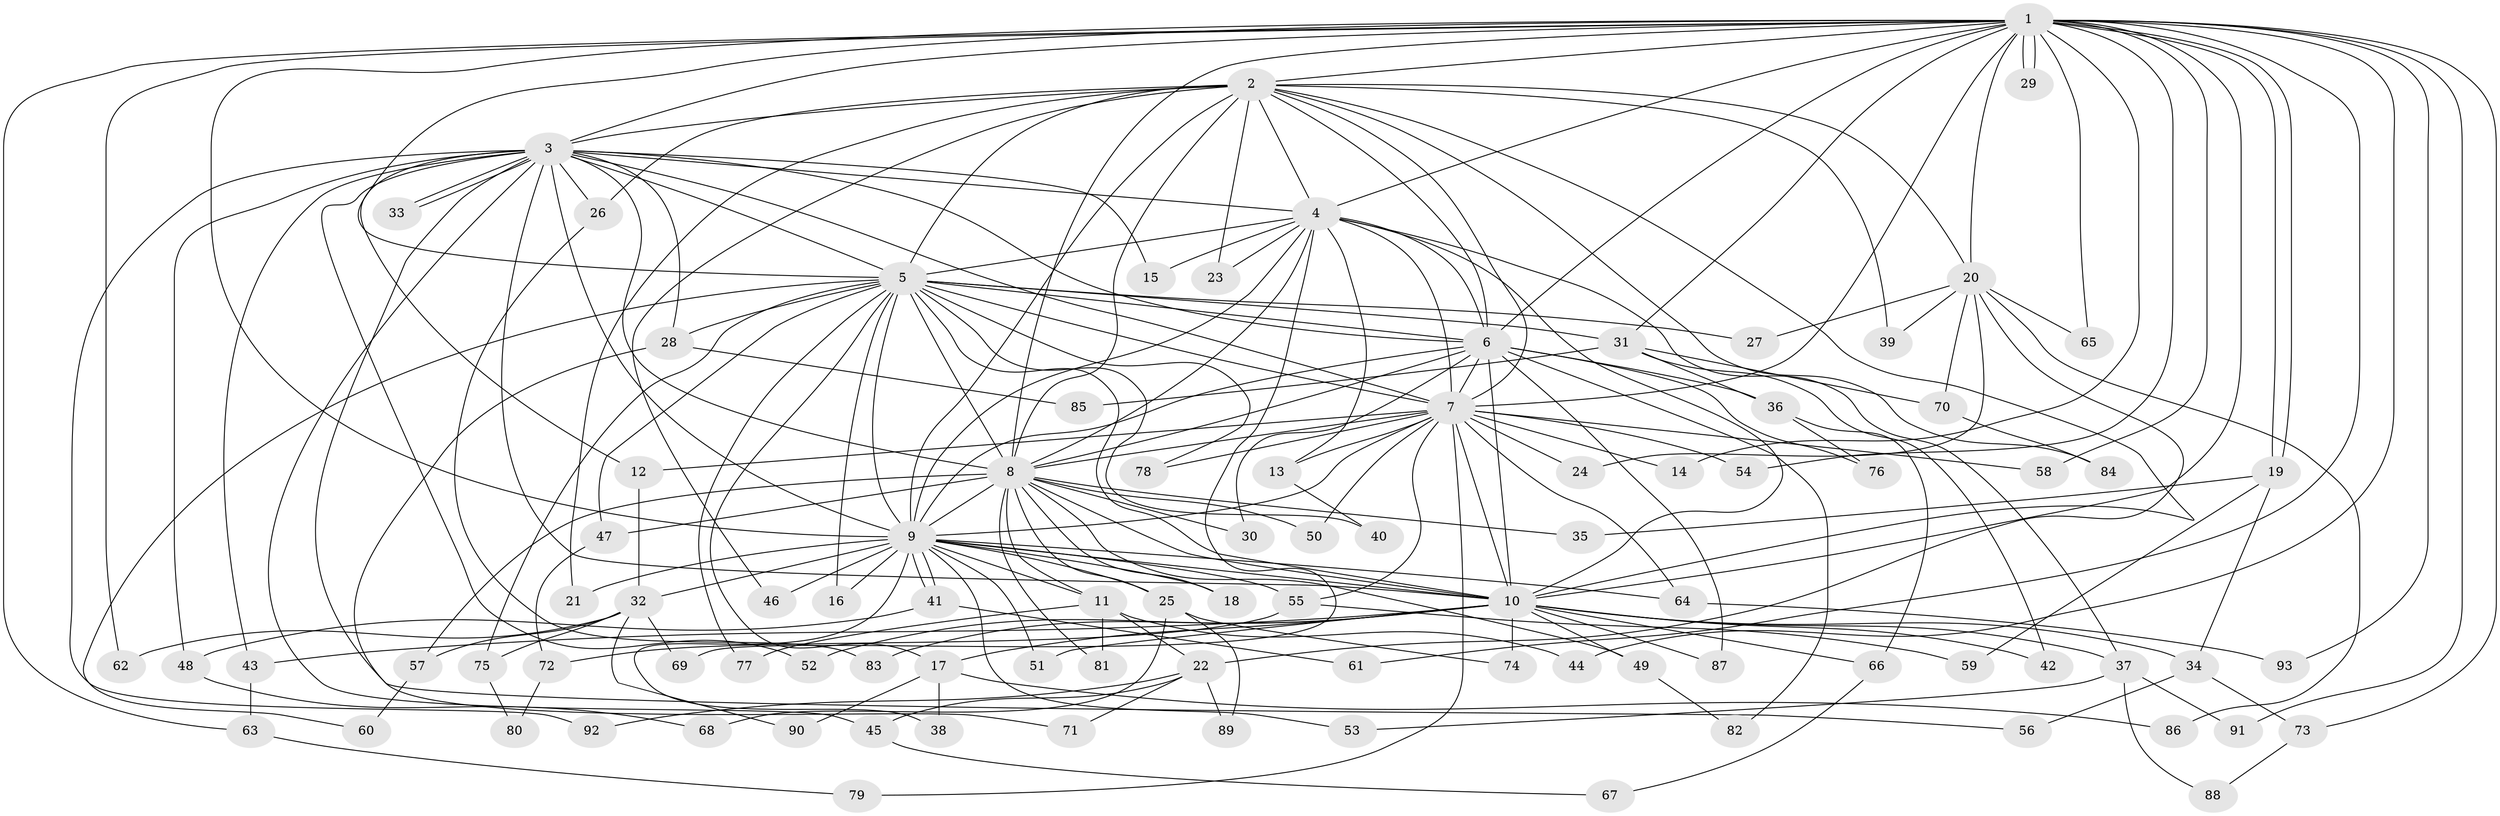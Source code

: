 // coarse degree distribution, {22: 0.029850746268656716, 24: 0.029850746268656716, 11: 0.014925373134328358, 19: 0.014925373134328358, 16: 0.014925373134328358, 18: 0.014925373134328358, 5: 0.1044776119402985, 3: 0.1791044776119403, 2: 0.5074626865671642, 9: 0.014925373134328358, 6: 0.014925373134328358, 4: 0.029850746268656716, 7: 0.014925373134328358, 1: 0.014925373134328358}
// Generated by graph-tools (version 1.1) at 2025/51/02/27/25 19:51:41]
// undirected, 93 vertices, 211 edges
graph export_dot {
graph [start="1"]
  node [color=gray90,style=filled];
  1;
  2;
  3;
  4;
  5;
  6;
  7;
  8;
  9;
  10;
  11;
  12;
  13;
  14;
  15;
  16;
  17;
  18;
  19;
  20;
  21;
  22;
  23;
  24;
  25;
  26;
  27;
  28;
  29;
  30;
  31;
  32;
  33;
  34;
  35;
  36;
  37;
  38;
  39;
  40;
  41;
  42;
  43;
  44;
  45;
  46;
  47;
  48;
  49;
  50;
  51;
  52;
  53;
  54;
  55;
  56;
  57;
  58;
  59;
  60;
  61;
  62;
  63;
  64;
  65;
  66;
  67;
  68;
  69;
  70;
  71;
  72;
  73;
  74;
  75;
  76;
  77;
  78;
  79;
  80;
  81;
  82;
  83;
  84;
  85;
  86;
  87;
  88;
  89;
  90;
  91;
  92;
  93;
  1 -- 2;
  1 -- 3;
  1 -- 4;
  1 -- 5;
  1 -- 6;
  1 -- 7;
  1 -- 8;
  1 -- 9;
  1 -- 10;
  1 -- 14;
  1 -- 19;
  1 -- 19;
  1 -- 20;
  1 -- 29;
  1 -- 29;
  1 -- 31;
  1 -- 44;
  1 -- 54;
  1 -- 58;
  1 -- 61;
  1 -- 62;
  1 -- 63;
  1 -- 65;
  1 -- 73;
  1 -- 91;
  1 -- 93;
  2 -- 3;
  2 -- 4;
  2 -- 5;
  2 -- 6;
  2 -- 7;
  2 -- 8;
  2 -- 9;
  2 -- 10;
  2 -- 20;
  2 -- 21;
  2 -- 23;
  2 -- 26;
  2 -- 39;
  2 -- 46;
  2 -- 84;
  3 -- 4;
  3 -- 5;
  3 -- 6;
  3 -- 7;
  3 -- 8;
  3 -- 9;
  3 -- 10;
  3 -- 12;
  3 -- 15;
  3 -- 26;
  3 -- 28;
  3 -- 33;
  3 -- 33;
  3 -- 43;
  3 -- 45;
  3 -- 48;
  3 -- 52;
  3 -- 56;
  3 -- 92;
  4 -- 5;
  4 -- 6;
  4 -- 7;
  4 -- 8;
  4 -- 9;
  4 -- 10;
  4 -- 13;
  4 -- 15;
  4 -- 23;
  4 -- 37;
  4 -- 69;
  5 -- 6;
  5 -- 7;
  5 -- 8;
  5 -- 9;
  5 -- 10;
  5 -- 16;
  5 -- 17;
  5 -- 27;
  5 -- 28;
  5 -- 31;
  5 -- 40;
  5 -- 47;
  5 -- 60;
  5 -- 75;
  5 -- 77;
  5 -- 78;
  6 -- 7;
  6 -- 8;
  6 -- 9;
  6 -- 10;
  6 -- 30;
  6 -- 36;
  6 -- 76;
  6 -- 82;
  6 -- 87;
  7 -- 8;
  7 -- 9;
  7 -- 10;
  7 -- 12;
  7 -- 13;
  7 -- 14;
  7 -- 24;
  7 -- 50;
  7 -- 54;
  7 -- 55;
  7 -- 58;
  7 -- 64;
  7 -- 78;
  7 -- 79;
  8 -- 9;
  8 -- 10;
  8 -- 11;
  8 -- 18;
  8 -- 25;
  8 -- 30;
  8 -- 35;
  8 -- 47;
  8 -- 49;
  8 -- 50;
  8 -- 57;
  8 -- 81;
  9 -- 10;
  9 -- 11;
  9 -- 16;
  9 -- 18;
  9 -- 21;
  9 -- 25;
  9 -- 32;
  9 -- 38;
  9 -- 41;
  9 -- 41;
  9 -- 46;
  9 -- 51;
  9 -- 53;
  9 -- 55;
  9 -- 64;
  10 -- 17;
  10 -- 34;
  10 -- 37;
  10 -- 42;
  10 -- 43;
  10 -- 49;
  10 -- 51;
  10 -- 52;
  10 -- 66;
  10 -- 74;
  10 -- 83;
  10 -- 87;
  11 -- 22;
  11 -- 44;
  11 -- 77;
  11 -- 81;
  12 -- 32;
  13 -- 40;
  17 -- 38;
  17 -- 86;
  17 -- 90;
  19 -- 34;
  19 -- 35;
  19 -- 59;
  20 -- 22;
  20 -- 24;
  20 -- 27;
  20 -- 39;
  20 -- 65;
  20 -- 70;
  20 -- 86;
  22 -- 45;
  22 -- 71;
  22 -- 89;
  22 -- 92;
  25 -- 68;
  25 -- 74;
  25 -- 89;
  26 -- 83;
  28 -- 71;
  28 -- 85;
  31 -- 36;
  31 -- 42;
  31 -- 70;
  31 -- 85;
  32 -- 57;
  32 -- 62;
  32 -- 69;
  32 -- 75;
  32 -- 90;
  34 -- 56;
  34 -- 73;
  36 -- 66;
  36 -- 76;
  37 -- 53;
  37 -- 88;
  37 -- 91;
  41 -- 48;
  41 -- 61;
  43 -- 63;
  45 -- 67;
  47 -- 72;
  48 -- 68;
  49 -- 82;
  55 -- 59;
  55 -- 72;
  57 -- 60;
  63 -- 79;
  64 -- 93;
  66 -- 67;
  70 -- 84;
  72 -- 80;
  73 -- 88;
  75 -- 80;
}

